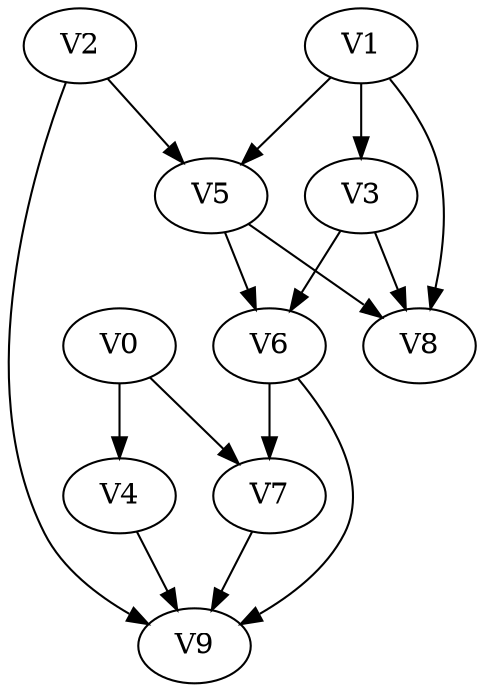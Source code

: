 strict digraph my_dotgraph {
concentrate=True;
V0;
V1;
V2;
V3;
V4;
V5;
V6;
V7;
V8;
V9;
V0 -> V4;
V0 -> V7;
V1 -> V3;
V1 -> V5;
V1 -> V8;
V2 -> V5;
V2 -> V9;
V3 -> V6;
V3 -> V8;
V4 -> V9;
V5 -> V6;
V5 -> V8;
V6 -> V7;
V6 -> V9;
V7 -> V9;
V8 
}